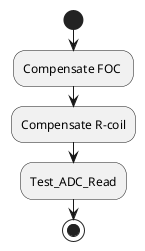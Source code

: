 @startuml
    Start
    :Compensate FOC ;
    :Compensate R-coil;
    :Test_ADC_Read;
   Stop
@enduml